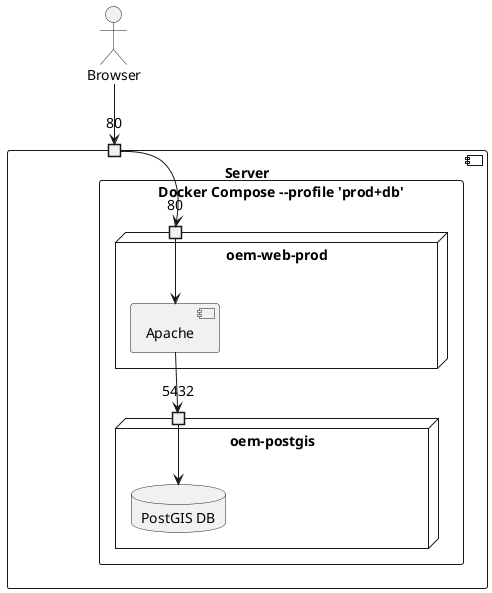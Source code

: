 @startuml prod+db

actor Browser
component Server {
  port "80" as 80docker
  rectangle "Docker Compose --profile 'prod+db'" as docker {
    node "oem-postgis" {
      port 5432 as 5432db
      database "PostGIS DB" as db
    }
    node "oem-web-prod" {
      port "80" as 80webProd
      component Apache
    }
  }
}

Apache --> 5432db

Browser --> 80docker

80docker --> 80webProd

80webProd --> Apache
5432db --> db

@enduml
